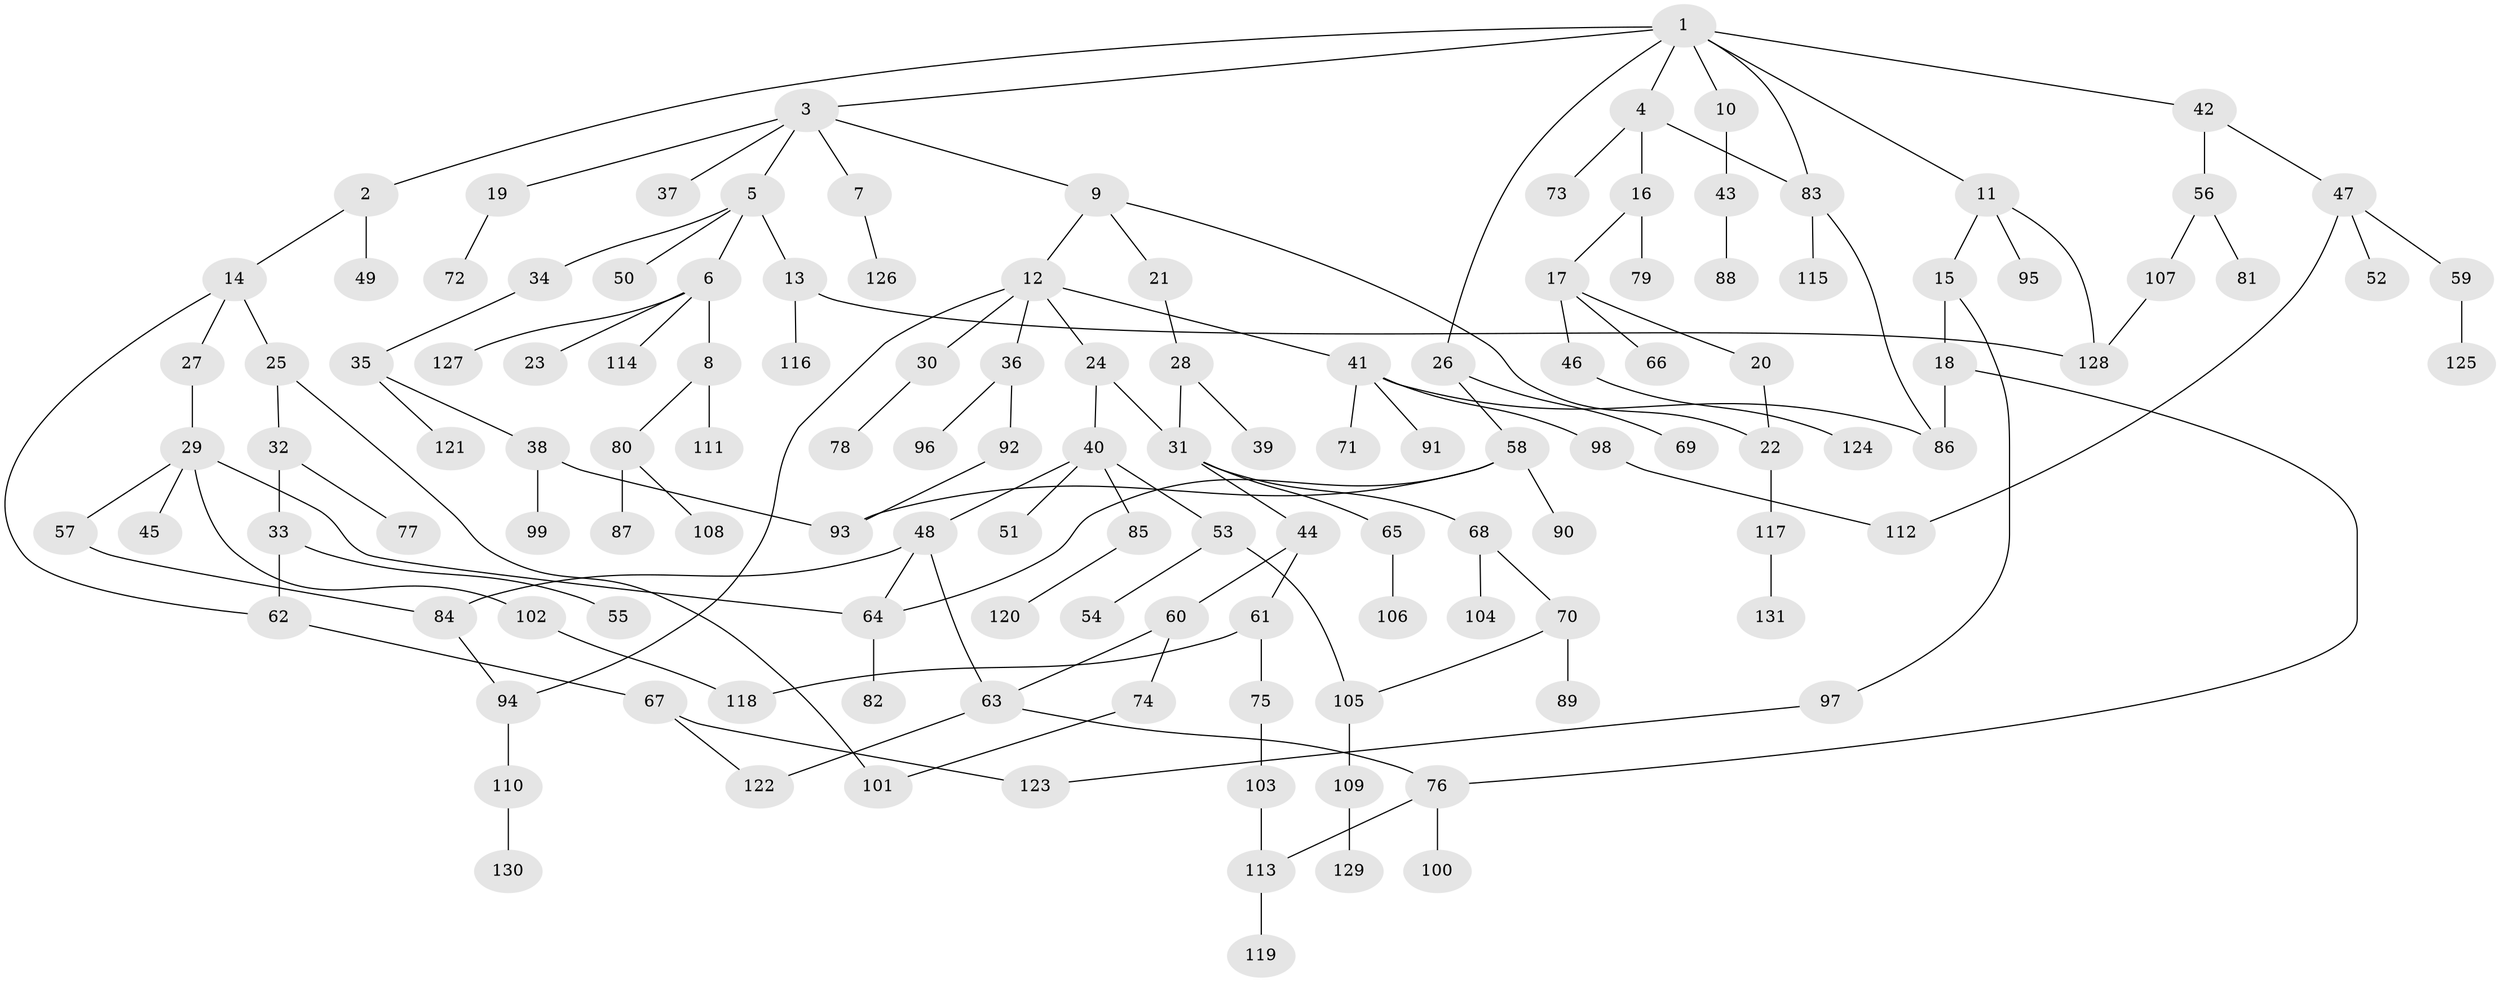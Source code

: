 // Generated by graph-tools (version 1.1) at 2025/34/03/09/25 02:34:28]
// undirected, 131 vertices, 153 edges
graph export_dot {
graph [start="1"]
  node [color=gray90,style=filled];
  1;
  2;
  3;
  4;
  5;
  6;
  7;
  8;
  9;
  10;
  11;
  12;
  13;
  14;
  15;
  16;
  17;
  18;
  19;
  20;
  21;
  22;
  23;
  24;
  25;
  26;
  27;
  28;
  29;
  30;
  31;
  32;
  33;
  34;
  35;
  36;
  37;
  38;
  39;
  40;
  41;
  42;
  43;
  44;
  45;
  46;
  47;
  48;
  49;
  50;
  51;
  52;
  53;
  54;
  55;
  56;
  57;
  58;
  59;
  60;
  61;
  62;
  63;
  64;
  65;
  66;
  67;
  68;
  69;
  70;
  71;
  72;
  73;
  74;
  75;
  76;
  77;
  78;
  79;
  80;
  81;
  82;
  83;
  84;
  85;
  86;
  87;
  88;
  89;
  90;
  91;
  92;
  93;
  94;
  95;
  96;
  97;
  98;
  99;
  100;
  101;
  102;
  103;
  104;
  105;
  106;
  107;
  108;
  109;
  110;
  111;
  112;
  113;
  114;
  115;
  116;
  117;
  118;
  119;
  120;
  121;
  122;
  123;
  124;
  125;
  126;
  127;
  128;
  129;
  130;
  131;
  1 -- 2;
  1 -- 3;
  1 -- 4;
  1 -- 10;
  1 -- 11;
  1 -- 26;
  1 -- 42;
  1 -- 83;
  2 -- 14;
  2 -- 49;
  3 -- 5;
  3 -- 7;
  3 -- 9;
  3 -- 19;
  3 -- 37;
  4 -- 16;
  4 -- 73;
  4 -- 83;
  5 -- 6;
  5 -- 13;
  5 -- 34;
  5 -- 50;
  6 -- 8;
  6 -- 23;
  6 -- 114;
  6 -- 127;
  7 -- 126;
  8 -- 80;
  8 -- 111;
  9 -- 12;
  9 -- 21;
  9 -- 22;
  10 -- 43;
  11 -- 15;
  11 -- 95;
  11 -- 128;
  12 -- 24;
  12 -- 30;
  12 -- 36;
  12 -- 41;
  12 -- 94;
  13 -- 116;
  13 -- 128;
  14 -- 25;
  14 -- 27;
  14 -- 62;
  15 -- 18;
  15 -- 97;
  16 -- 17;
  16 -- 79;
  17 -- 20;
  17 -- 46;
  17 -- 66;
  18 -- 76;
  18 -- 86;
  19 -- 72;
  20 -- 22;
  21 -- 28;
  22 -- 117;
  24 -- 40;
  24 -- 31;
  25 -- 32;
  25 -- 101;
  26 -- 58;
  26 -- 69;
  27 -- 29;
  28 -- 31;
  28 -- 39;
  29 -- 45;
  29 -- 57;
  29 -- 102;
  29 -- 64;
  30 -- 78;
  31 -- 44;
  31 -- 65;
  31 -- 68;
  32 -- 33;
  32 -- 77;
  33 -- 55;
  33 -- 62;
  34 -- 35;
  35 -- 38;
  35 -- 121;
  36 -- 92;
  36 -- 96;
  38 -- 99;
  38 -- 93;
  40 -- 48;
  40 -- 51;
  40 -- 53;
  40 -- 85;
  41 -- 71;
  41 -- 91;
  41 -- 98;
  41 -- 86;
  42 -- 47;
  42 -- 56;
  43 -- 88;
  44 -- 60;
  44 -- 61;
  46 -- 124;
  47 -- 52;
  47 -- 59;
  47 -- 112;
  48 -- 84;
  48 -- 63;
  48 -- 64;
  53 -- 54;
  53 -- 105;
  56 -- 81;
  56 -- 107;
  57 -- 84;
  58 -- 64;
  58 -- 90;
  58 -- 93;
  59 -- 125;
  60 -- 63;
  60 -- 74;
  61 -- 75;
  61 -- 118;
  62 -- 67;
  63 -- 76;
  63 -- 122;
  64 -- 82;
  65 -- 106;
  67 -- 122;
  67 -- 123;
  68 -- 70;
  68 -- 104;
  70 -- 89;
  70 -- 105;
  74 -- 101;
  75 -- 103;
  76 -- 100;
  76 -- 113;
  80 -- 87;
  80 -- 108;
  83 -- 86;
  83 -- 115;
  84 -- 94;
  85 -- 120;
  92 -- 93;
  94 -- 110;
  97 -- 123;
  98 -- 112;
  102 -- 118;
  103 -- 113;
  105 -- 109;
  107 -- 128;
  109 -- 129;
  110 -- 130;
  113 -- 119;
  117 -- 131;
}
